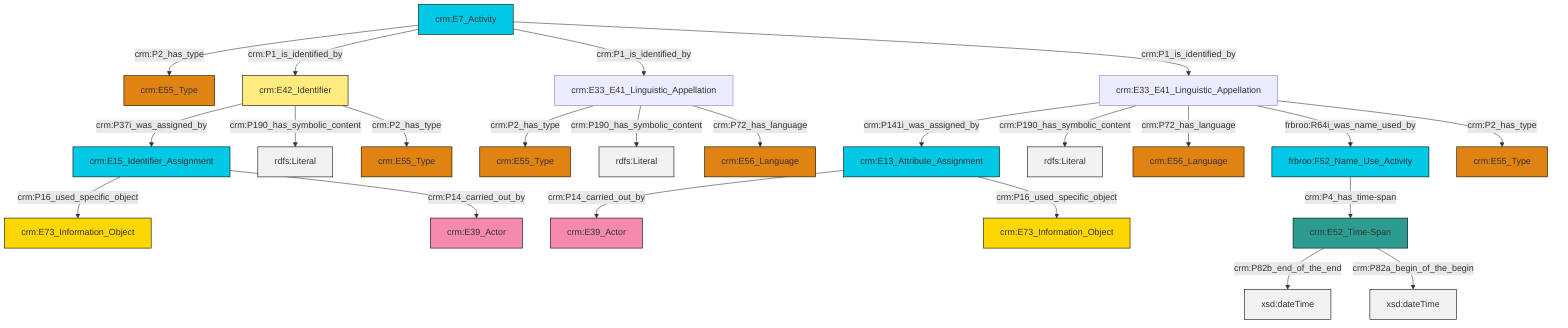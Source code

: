 graph TD
classDef Literal fill:#f2f2f2,stroke:#000000;
classDef CRM_Entity fill:#FFFFFF,stroke:#000000;
classDef Temporal_Entity fill:#00C9E6, stroke:#000000;
classDef Type fill:#E18312, stroke:#000000;
classDef Time-Span fill:#2C9C91, stroke:#000000;
classDef Appellation fill:#FFEB7F, stroke:#000000;
classDef Place fill:#008836, stroke:#000000;
classDef Persistent_Item fill:#B266B2, stroke:#000000;
classDef Conceptual_Object fill:#FFD700, stroke:#000000;
classDef Physical_Thing fill:#D2B48C, stroke:#000000;
classDef Actor fill:#f58aad, stroke:#000000;
classDef PC_Classes fill:#4ce600, stroke:#000000;
classDef Multi fill:#cccccc,stroke:#000000;

2["crm:E33_E41_Linguistic_Appellation"]:::Default -->|crm:P2_has_type| 3["crm:E55_Type"]:::Type
6["crm:E52_Time-Span"]:::Time-Span -->|crm:P82b_end_of_the_end| 7[xsd:dateTime]:::Literal
8["crm:E33_E41_Linguistic_Appellation"]:::Default -->|crm:P141i_was_assigned_by| 9["crm:E13_Attribute_Assignment"]:::Temporal_Entity
8["crm:E33_E41_Linguistic_Appellation"]:::Default -->|crm:P190_has_symbolic_content| 12[rdfs:Literal]:::Literal
13["crm:E15_Identifier_Assignment"]:::Temporal_Entity -->|crm:P16_used_specific_object| 14["crm:E73_Information_Object"]:::Conceptual_Object
13["crm:E15_Identifier_Assignment"]:::Temporal_Entity -->|crm:P14_carried_out_by| 15["crm:E39_Actor"]:::Actor
18["crm:E7_Activity"]:::Temporal_Entity -->|crm:P2_has_type| 19["crm:E55_Type"]:::Type
0["frbroo:F52_Name_Use_Activity"]:::Temporal_Entity -->|crm:P4_has_time-span| 6["crm:E52_Time-Span"]:::Time-Span
2["crm:E33_E41_Linguistic_Appellation"]:::Default -->|crm:P190_has_symbolic_content| 20[rdfs:Literal]:::Literal
9["crm:E13_Attribute_Assignment"]:::Temporal_Entity -->|crm:P14_carried_out_by| 22["crm:E39_Actor"]:::Actor
8["crm:E33_E41_Linguistic_Appellation"]:::Default -->|crm:P72_has_language| 24["crm:E56_Language"]:::Type
18["crm:E7_Activity"]:::Temporal_Entity -->|crm:P1_is_identified_by| 25["crm:E42_Identifier"]:::Appellation
25["crm:E42_Identifier"]:::Appellation -->|crm:P37i_was_assigned_by| 13["crm:E15_Identifier_Assignment"]:::Temporal_Entity
8["crm:E33_E41_Linguistic_Appellation"]:::Default -->|frbroo:R64i_was_name_used_by| 0["frbroo:F52_Name_Use_Activity"]:::Temporal_Entity
6["crm:E52_Time-Span"]:::Time-Span -->|crm:P82a_begin_of_the_begin| 33[xsd:dateTime]:::Literal
2["crm:E33_E41_Linguistic_Appellation"]:::Default -->|crm:P72_has_language| 28["crm:E56_Language"]:::Type
8["crm:E33_E41_Linguistic_Appellation"]:::Default -->|crm:P2_has_type| 10["crm:E55_Type"]:::Type
25["crm:E42_Identifier"]:::Appellation -->|crm:P190_has_symbolic_content| 36[rdfs:Literal]:::Literal
18["crm:E7_Activity"]:::Temporal_Entity -->|crm:P1_is_identified_by| 2["crm:E33_E41_Linguistic_Appellation"]:::Default
9["crm:E13_Attribute_Assignment"]:::Temporal_Entity -->|crm:P16_used_specific_object| 4["crm:E73_Information_Object"]:::Conceptual_Object
18["crm:E7_Activity"]:::Temporal_Entity -->|crm:P1_is_identified_by| 8["crm:E33_E41_Linguistic_Appellation"]:::Default
25["crm:E42_Identifier"]:::Appellation -->|crm:P2_has_type| 16["crm:E55_Type"]:::Type